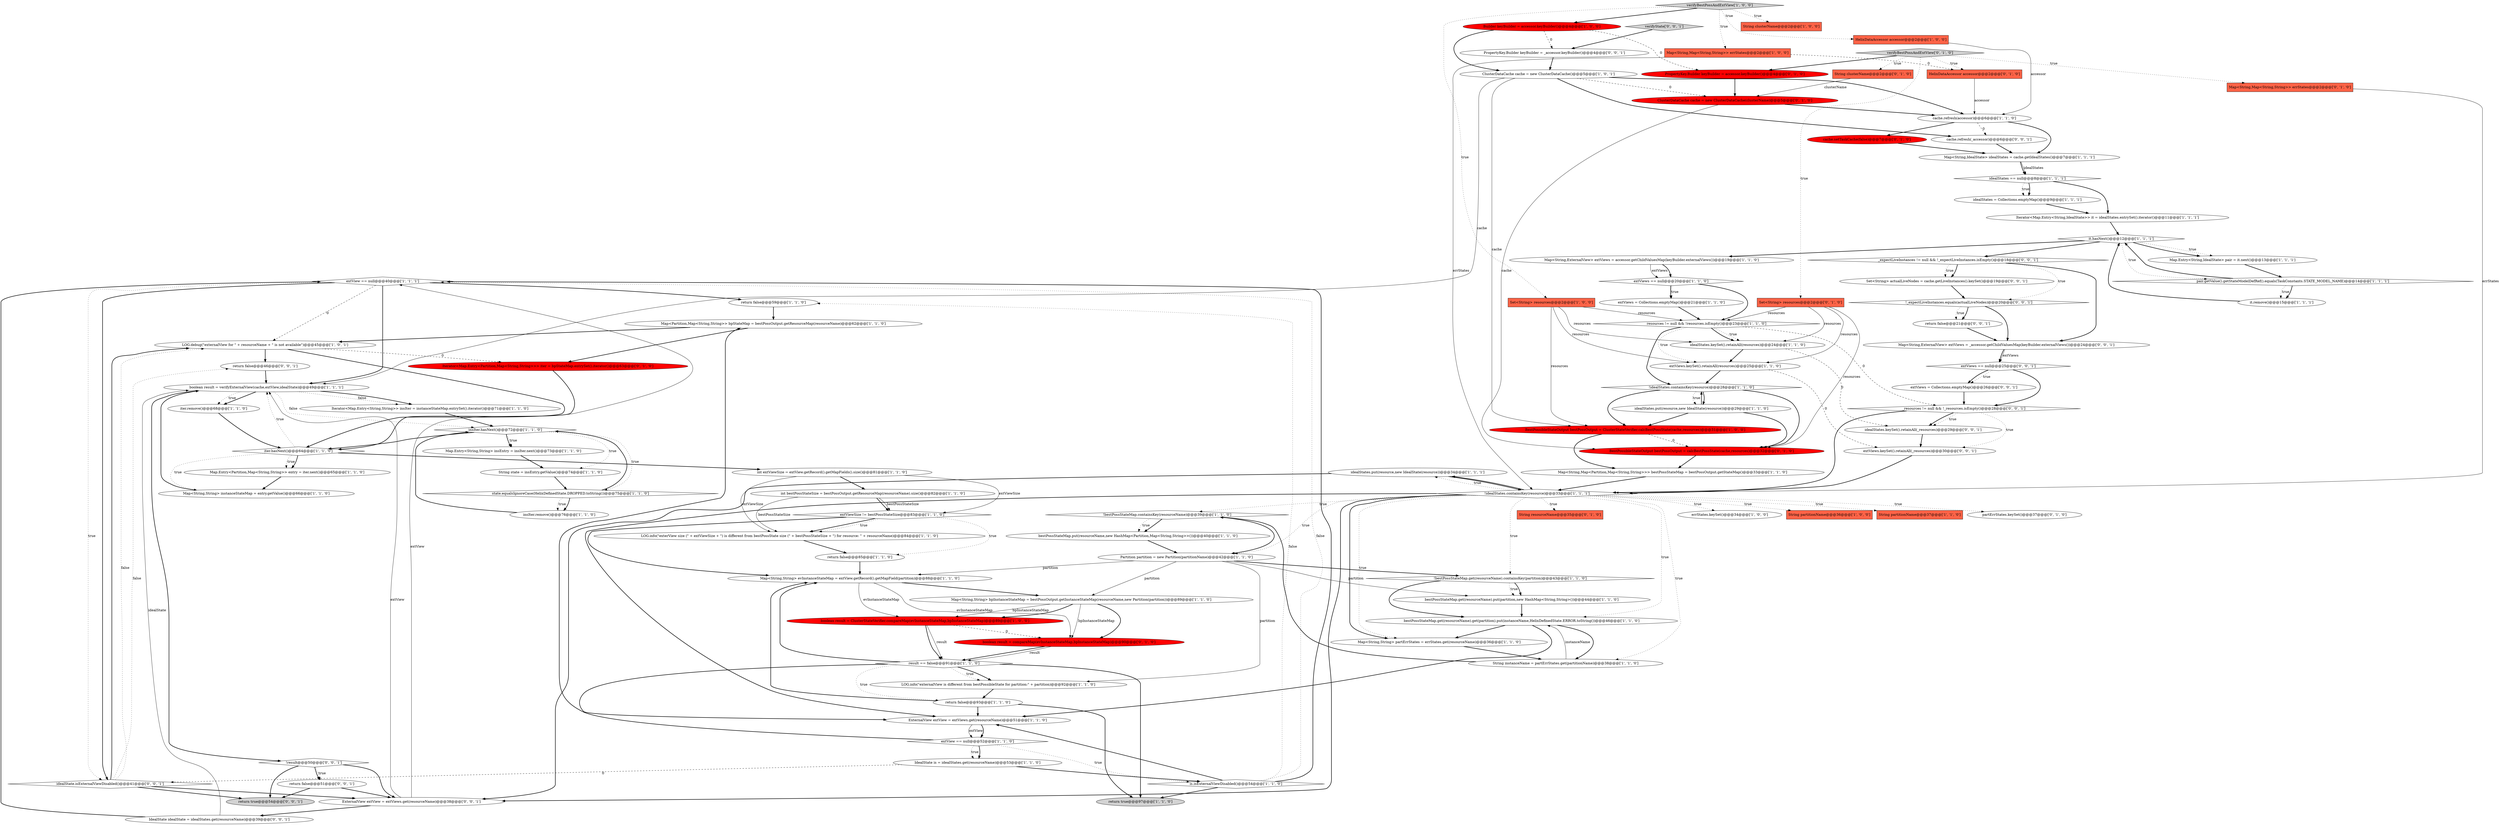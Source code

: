 digraph {
38 [style = filled, label = "extView == null@@@40@@@['1', '1', '1']", fillcolor = white, shape = diamond image = "AAA0AAABBB1BBB"];
28 [style = filled, label = "!bestPossStateMap.containsKey(resourceName)@@@39@@@['1', '1', '0']", fillcolor = white, shape = diamond image = "AAA0AAABBB1BBB"];
33 [style = filled, label = "!idealStates.containsKey(resource)@@@28@@@['1', '1', '0']", fillcolor = white, shape = diamond image = "AAA0AAABBB1BBB"];
92 [style = filled, label = "return false@@@51@@@['0', '0', '1']", fillcolor = white, shape = ellipse image = "AAA0AAABBB3BBB"];
30 [style = filled, label = "idealStates.put(resource,new IdealState(resource))@@@34@@@['1', '1', '1']", fillcolor = white, shape = ellipse image = "AAA0AAABBB1BBB"];
3 [style = filled, label = "Partition partition = new Partition(partitionName)@@@42@@@['1', '1', '0']", fillcolor = white, shape = ellipse image = "AAA0AAABBB1BBB"];
2 [style = filled, label = "pair.getValue().getStateModelDefRef().equals(TaskConstants.STATE_MODEL_NAME)@@@14@@@['1', '1', '1']", fillcolor = white, shape = diamond image = "AAA0AAABBB1BBB"];
1 [style = filled, label = "Set<String> resources@@@2@@@['1', '0', '0']", fillcolor = tomato, shape = box image = "AAA0AAABBB1BBB"];
65 [style = filled, label = "LOG.info(\"externalView is different from bestPossibleState for partition:\" + partition)@@@92@@@['1', '1', '0']", fillcolor = white, shape = ellipse image = "AAA0AAABBB1BBB"];
70 [style = filled, label = "PropertyKey.Builder keyBuilder = accessor.keyBuilder()@@@4@@@['0', '1', '0']", fillcolor = red, shape = ellipse image = "AAA1AAABBB2BBB"];
99 [style = filled, label = "_resources != null && !_resources.isEmpty()@@@28@@@['0', '0', '1']", fillcolor = white, shape = diamond image = "AAA0AAABBB3BBB"];
84 [style = filled, label = "return false@@@21@@@['0', '0', '1']", fillcolor = white, shape = ellipse image = "AAA0AAABBB3BBB"];
67 [style = filled, label = "bestPossStateMap.get(resourceName).get(partition).put(instanceName,HelixDefinedState.ERROR.toString())@@@46@@@['1', '1', '0']", fillcolor = white, shape = ellipse image = "AAA0AAABBB1BBB"];
7 [style = filled, label = "return false@@@93@@@['1', '1', '0']", fillcolor = white, shape = ellipse image = "AAA0AAABBB1BBB"];
69 [style = filled, label = "Iterator<Map.Entry<String,String>> insIter = instanceStateMap.entrySet().iterator()@@@71@@@['1', '1', '0']", fillcolor = white, shape = ellipse image = "AAA0AAABBB1BBB"];
8 [style = filled, label = "Iterator<Map.Entry<String,IdealState>> it = idealStates.entrySet().iterator()@@@11@@@['1', '1', '1']", fillcolor = white, shape = ellipse image = "AAA0AAABBB1BBB"];
49 [style = filled, label = "Map<String,String> bpInstanceStateMap = bestPossOutput.getInstanceStateMap(resourceName,new Partition(partition))@@@89@@@['1', '1', '0']", fillcolor = white, shape = ellipse image = "AAA0AAABBB1BBB"];
32 [style = filled, label = "bestPossStateMap.put(resourceName,new HashMap<Partition,Map<String,String>>())@@@40@@@['1', '1', '0']", fillcolor = white, shape = ellipse image = "AAA0AAABBB1BBB"];
102 [style = filled, label = "extViews.keySet().retainAll(_resources)@@@30@@@['0', '0', '1']", fillcolor = white, shape = ellipse image = "AAA0AAABBB3BBB"];
97 [style = filled, label = "extViews = Collections.emptyMap()@@@26@@@['0', '0', '1']", fillcolor = white, shape = ellipse image = "AAA0AAABBB3BBB"];
74 [style = filled, label = "ClusterDataCache cache = new ClusterDataCache(clusterName)@@@5@@@['0', '1', '0']", fillcolor = red, shape = ellipse image = "AAA1AAABBB2BBB"];
83 [style = filled, label = "!result@@@50@@@['0', '0', '1']", fillcolor = white, shape = diamond image = "AAA0AAABBB3BBB"];
47 [style = filled, label = "resources != null && !resources.isEmpty()@@@23@@@['1', '1', '0']", fillcolor = white, shape = diamond image = "AAA0AAABBB1BBB"];
82 [style = filled, label = "HelixDataAccessor accessor@@@2@@@['0', '1', '0']", fillcolor = tomato, shape = box image = "AAA1AAABBB2BBB"];
61 [style = filled, label = "cache.refresh(accessor)@@@6@@@['1', '1', '0']", fillcolor = white, shape = ellipse image = "AAA0AAABBB1BBB"];
68 [style = filled, label = "return false@@@59@@@['1', '1', '0']", fillcolor = white, shape = ellipse image = "AAA0AAABBB1BBB"];
11 [style = filled, label = "LOG.info(\"exterView size (\" + extViewSize + \") is different from bestPossState size (\" + bestPossStateSize + \") for resource: \" + resourceName)@@@84@@@['1', '1', '0']", fillcolor = white, shape = ellipse image = "AAA0AAABBB1BBB"];
66 [style = filled, label = "Builder keyBuilder = accessor.keyBuilder()@@@4@@@['1', '0', '0']", fillcolor = red, shape = ellipse image = "AAA1AAABBB1BBB"];
19 [style = filled, label = "bestPossStateMap.get(resourceName).put(partition,new HashMap<String,String>())@@@44@@@['1', '1', '0']", fillcolor = white, shape = ellipse image = "AAA0AAABBB1BBB"];
100 [style = filled, label = "idealStates.keySet().retainAll(_resources)@@@29@@@['0', '0', '1']", fillcolor = white, shape = ellipse image = "AAA0AAABBB3BBB"];
15 [style = filled, label = "it.remove()@@@15@@@['1', '1', '1']", fillcolor = white, shape = ellipse image = "AAA0AAABBB1BBB"];
36 [style = filled, label = "Map<String,ExternalView> extViews = accessor.getChildValuesMap(keyBuilder.externalViews())@@@19@@@['1', '1', '0']", fillcolor = white, shape = ellipse image = "AAA0AAABBB1BBB"];
88 [style = filled, label = "return false@@@46@@@['0', '0', '1']", fillcolor = white, shape = ellipse image = "AAA0AAABBB3BBB"];
73 [style = filled, label = "BestPossibleStateOutput bestPossOutput = calcBestPossState(cache,resources)@@@32@@@['0', '1', '0']", fillcolor = red, shape = ellipse image = "AAA1AAABBB2BBB"];
18 [style = filled, label = "extViews.keySet().retainAll(resources)@@@25@@@['1', '1', '0']", fillcolor = white, shape = ellipse image = "AAA0AAABBB1BBB"];
14 [style = filled, label = "errStates.keySet()@@@34@@@['1', '0', '0']", fillcolor = white, shape = ellipse image = "AAA0AAABBB1BBB"];
51 [style = filled, label = "Map<String,Map<String,String>> errStates@@@2@@@['1', '0', '0']", fillcolor = tomato, shape = box image = "AAA1AAABBB1BBB"];
46 [style = filled, label = "Map<Partition,Map<String,String>> bpStateMap = bestPossOutput.getResourceMap(resourceName)@@@62@@@['1', '1', '0']", fillcolor = white, shape = ellipse image = "AAA0AAABBB1BBB"];
98 [style = filled, label = "!_expectLiveInstances.equals(actualLiveNodes)@@@20@@@['0', '0', '1']", fillcolor = white, shape = diamond image = "AAA0AAABBB3BBB"];
89 [style = filled, label = "verifyState['0', '0', '1']", fillcolor = lightgray, shape = diamond image = "AAA0AAABBB3BBB"];
91 [style = filled, label = "extViews == null@@@25@@@['0', '0', '1']", fillcolor = white, shape = diamond image = "AAA0AAABBB3BBB"];
57 [style = filled, label = "IdealState is = idealStates.get(resourceName)@@@53@@@['1', '1', '0']", fillcolor = white, shape = ellipse image = "AAA0AAABBB1BBB"];
43 [style = filled, label = "String state = insEntry.getValue()@@@74@@@['1', '1', '0']", fillcolor = white, shape = ellipse image = "AAA0AAABBB1BBB"];
55 [style = filled, label = "ExternalView extView = extViews.get(resourceName)@@@51@@@['1', '1', '0']", fillcolor = white, shape = ellipse image = "AAA0AAABBB1BBB"];
20 [style = filled, label = "extView == null@@@52@@@['1', '1', '0']", fillcolor = white, shape = diamond image = "AAA0AAABBB1BBB"];
0 [style = filled, label = "idealStates == null@@@8@@@['1', '1', '1']", fillcolor = white, shape = diamond image = "AAA0AAABBB1BBB"];
62 [style = filled, label = "insIter.remove()@@@76@@@['1', '1', '0']", fillcolor = white, shape = ellipse image = "AAA0AAABBB1BBB"];
54 [style = filled, label = "iter.hasNext()@@@64@@@['1', '1', '0']", fillcolor = white, shape = diamond image = "AAA0AAABBB1BBB"];
71 [style = filled, label = "boolean result = compareMap(evInstanceStateMap,bpInstanceStateMap)@@@90@@@['0', '1', '0']", fillcolor = red, shape = ellipse image = "AAA1AAABBB2BBB"];
22 [style = filled, label = "extViews == null@@@20@@@['1', '1', '0']", fillcolor = white, shape = diamond image = "AAA0AAABBB1BBB"];
24 [style = filled, label = "Map<String,String> evInstanceStateMap = extView.getRecord().getMapField(partition)@@@88@@@['1', '1', '0']", fillcolor = white, shape = ellipse image = "AAA0AAABBB1BBB"];
53 [style = filled, label = "extViewSize != bestPossStateSize@@@83@@@['1', '1', '0']", fillcolor = white, shape = diamond image = "AAA0AAABBB1BBB"];
4 [style = filled, label = "Map<String,Map<Partition,Map<String,String>>> bestPossStateMap = bestPossOutput.getStateMap()@@@33@@@['1', '1', '0']", fillcolor = white, shape = ellipse image = "AAA0AAABBB1BBB"];
25 [style = filled, label = "return true@@@97@@@['1', '1', '0']", fillcolor = lightgray, shape = ellipse image = "AAA0AAABBB1BBB"];
13 [style = filled, label = "BestPossibleStateOutput bestPossOutput = ClusterStateVerifier.calcBestPossState(cache,resources)@@@31@@@['1', '0', '0']", fillcolor = red, shape = ellipse image = "AAA1AAABBB1BBB"];
17 [style = filled, label = "idealStates.keySet().retainAll(resources)@@@24@@@['1', '1', '0']", fillcolor = white, shape = ellipse image = "AAA0AAABBB1BBB"];
56 [style = filled, label = "it.hasNext()@@@12@@@['1', '1', '1']", fillcolor = white, shape = diamond image = "AAA0AAABBB1BBB"];
75 [style = filled, label = "cache.setTaskCache(false)@@@7@@@['0', '1', '0']", fillcolor = red, shape = ellipse image = "AAA1AAABBB2BBB"];
16 [style = filled, label = "extViews = Collections.emptyMap()@@@21@@@['1', '1', '0']", fillcolor = white, shape = ellipse image = "AAA0AAABBB1BBB"];
63 [style = filled, label = "Map.Entry<String,IdealState> pair = it.next()@@@13@@@['1', '1', '1']", fillcolor = white, shape = ellipse image = "AAA0AAABBB1BBB"];
39 [style = filled, label = "Map.Entry<String,String> insEntry = insIter.next()@@@73@@@['1', '1', '0']", fillcolor = white, shape = ellipse image = "AAA0AAABBB1BBB"];
93 [style = filled, label = "Set<String> actualLiveNodes = cache.getLiveInstances().keySet()@@@19@@@['0', '0', '1']", fillcolor = white, shape = ellipse image = "AAA0AAABBB3BBB"];
23 [style = filled, label = "String partitionName@@@36@@@['1', '0', '0']", fillcolor = tomato, shape = box image = "AAA0AAABBB1BBB"];
64 [style = filled, label = "idealStates = Collections.emptyMap()@@@9@@@['1', '1', '1']", fillcolor = white, shape = ellipse image = "AAA0AAABBB1BBB"];
12 [style = filled, label = "!bestPossStateMap.get(resourceName).containsKey(partition)@@@43@@@['1', '1', '0']", fillcolor = white, shape = diamond image = "AAA0AAABBB1BBB"];
6 [style = filled, label = "LOG.debug(\"externalView for \" + resourceName + \" is not available\")@@@45@@@['1', '0', '1']", fillcolor = white, shape = ellipse image = "AAA0AAABBB1BBB"];
81 [style = filled, label = "verifyBestPossAndExtView['0', '1', '0']", fillcolor = lightgray, shape = diamond image = "AAA0AAABBB2BBB"];
9 [style = filled, label = "HelixDataAccessor accessor@@@2@@@['1', '0', '0']", fillcolor = tomato, shape = box image = "AAA0AAABBB1BBB"];
27 [style = filled, label = "verifyBestPossAndExtView['1', '0', '0']", fillcolor = lightgray, shape = diamond image = "AAA0AAABBB1BBB"];
40 [style = filled, label = "int bestPossStateSize = bestPossOutput.getResourceMap(resourceName).size()@@@82@@@['1', '1', '0']", fillcolor = white, shape = ellipse image = "AAA0AAABBB1BBB"];
31 [style = filled, label = "String partitionName@@@37@@@['1', '1', '0']", fillcolor = tomato, shape = box image = "AAA0AAABBB1BBB"];
58 [style = filled, label = "return false@@@85@@@['1', '1', '0']", fillcolor = white, shape = ellipse image = "AAA0AAABBB1BBB"];
21 [style = filled, label = "!idealStates.containsKey(resource)@@@33@@@['1', '1', '1']", fillcolor = white, shape = diamond image = "AAA0AAABBB1BBB"];
52 [style = filled, label = "boolean result = ClusterStateVerifier.compareMap(evInstanceStateMap,bpInstanceStateMap)@@@89@@@['1', '0', '0']", fillcolor = red, shape = ellipse image = "AAA1AAABBB1BBB"];
101 [style = filled, label = "Map<String,ExternalView> extViews = _accessor.getChildValuesMap(keyBuilder.externalViews())@@@24@@@['0', '0', '1']", fillcolor = white, shape = ellipse image = "AAA0AAABBB3BBB"];
50 [style = filled, label = "iter.remove()@@@68@@@['1', '1', '0']", fillcolor = white, shape = ellipse image = "AAA0AAABBB1BBB"];
45 [style = filled, label = "idealStates.put(resource,new IdealState(resource))@@@29@@@['1', '1', '0']", fillcolor = white, shape = ellipse image = "AAA0AAABBB1BBB"];
77 [style = filled, label = "partErrStates.keySet()@@@37@@@['0', '1', '0']", fillcolor = white, shape = ellipse image = "AAA0AAABBB2BBB"];
79 [style = filled, label = "Iterator<Map.Entry<Partition,Map<String,String>>> iter = bpStateMap.entrySet().iterator()@@@63@@@['0', '1', '0']", fillcolor = red, shape = ellipse image = "AAA1AAABBB2BBB"];
26 [style = filled, label = "String instanceName = partErrStates.get(partitionName)@@@38@@@['1', '1', '0']", fillcolor = white, shape = ellipse image = "AAA0AAABBB1BBB"];
59 [style = filled, label = "Map.Entry<Partition,Map<String,String>> entry = iter.next()@@@65@@@['1', '1', '0']", fillcolor = white, shape = ellipse image = "AAA0AAABBB1BBB"];
76 [style = filled, label = "String clusterName@@@2@@@['0', '1', '0']", fillcolor = tomato, shape = box image = "AAA0AAABBB2BBB"];
94 [style = filled, label = "return true@@@54@@@['0', '0', '1']", fillcolor = lightgray, shape = ellipse image = "AAA0AAABBB3BBB"];
60 [style = filled, label = "Map<String,String> partErrStates = errStates.get(resourceName)@@@36@@@['1', '1', '0']", fillcolor = white, shape = ellipse image = "AAA0AAABBB1BBB"];
42 [style = filled, label = "int extViewSize = extView.getRecord().getMapFields().size()@@@81@@@['1', '1', '0']", fillcolor = white, shape = ellipse image = "AAA0AAABBB1BBB"];
37 [style = filled, label = "state.equalsIgnoreCase(HelixDefinedState.DROPPED.toString())@@@75@@@['1', '1', '0']", fillcolor = white, shape = diamond image = "AAA0AAABBB1BBB"];
85 [style = filled, label = "IdealState idealState = idealStates.get(resourceName)@@@39@@@['0', '0', '1']", fillcolor = white, shape = ellipse image = "AAA0AAABBB3BBB"];
41 [style = filled, label = "insIter.hasNext()@@@72@@@['1', '1', '0']", fillcolor = white, shape = diamond image = "AAA0AAABBB1BBB"];
78 [style = filled, label = "Map<String,Map<String,String>> errStates@@@2@@@['0', '1', '0']", fillcolor = tomato, shape = box image = "AAA0AAABBB2BBB"];
48 [style = filled, label = "Map<String,String> instanceStateMap = entry.getValue()@@@66@@@['1', '1', '0']", fillcolor = white, shape = ellipse image = "AAA0AAABBB1BBB"];
95 [style = filled, label = "idealState.isExternalViewDisabled()@@@41@@@['0', '0', '1']", fillcolor = white, shape = diamond image = "AAA0AAABBB3BBB"];
87 [style = filled, label = "_expectLiveInstances != null && !_expectLiveInstances.isEmpty()@@@18@@@['0', '0', '1']", fillcolor = white, shape = diamond image = "AAA0AAABBB3BBB"];
34 [style = filled, label = "is.isExternalViewDisabled()@@@54@@@['1', '1', '0']", fillcolor = white, shape = diamond image = "AAA0AAABBB1BBB"];
86 [style = filled, label = "PropertyKey.Builder keyBuilder = _accessor.keyBuilder()@@@4@@@['0', '0', '1']", fillcolor = white, shape = ellipse image = "AAA0AAABBB3BBB"];
96 [style = filled, label = "ExternalView extView = extViews.get(resourceName)@@@38@@@['0', '0', '1']", fillcolor = white, shape = ellipse image = "AAA0AAABBB3BBB"];
5 [style = filled, label = "ClusterDataCache cache = new ClusterDataCache()@@@5@@@['1', '0', '1']", fillcolor = white, shape = ellipse image = "AAA0AAABBB1BBB"];
29 [style = filled, label = "result == false@@@91@@@['1', '1', '0']", fillcolor = white, shape = diamond image = "AAA0AAABBB1BBB"];
35 [style = filled, label = "boolean result = verifyExternalView(cache,extView,idealState)@@@49@@@['1', '1', '1']", fillcolor = white, shape = ellipse image = "AAA0AAABBB1BBB"];
44 [style = filled, label = "String clusterName@@@2@@@['1', '0', '0']", fillcolor = tomato, shape = box image = "AAA0AAABBB1BBB"];
72 [style = filled, label = "String resourceName@@@35@@@['0', '1', '0']", fillcolor = tomato, shape = box image = "AAA0AAABBB2BBB"];
80 [style = filled, label = "Set<String> resources@@@2@@@['0', '1', '0']", fillcolor = tomato, shape = box image = "AAA0AAABBB2BBB"];
90 [style = filled, label = "cache.refresh(_accessor)@@@6@@@['0', '0', '1']", fillcolor = white, shape = ellipse image = "AAA0AAABBB3BBB"];
10 [style = filled, label = "Map<String,IdealState> idealStates = cache.getIdealStates()@@@7@@@['1', '1', '1']", fillcolor = white, shape = ellipse image = "AAA0AAABBB1BBB"];
21->12 [style = dotted, label="true"];
98->84 [style = bold, label=""];
54->35 [style = dotted, label="true"];
27->1 [style = dotted, label="true"];
20->57 [style = bold, label=""];
83->92 [style = bold, label=""];
84->101 [style = bold, label=""];
81->76 [style = dotted, label="true"];
91->97 [style = dotted, label="true"];
27->44 [style = dotted, label="true"];
3->19 [style = solid, label="partition"];
47->17 [style = dotted, label="true"];
1->47 [style = solid, label="resources"];
21->72 [style = dotted, label="true"];
45->33 [style = bold, label=""];
64->8 [style = bold, label=""];
73->4 [style = bold, label=""];
2->15 [style = dotted, label="true"];
53->58 [style = dotted, label="true"];
81->78 [style = dotted, label="true"];
13->73 [style = dashed, label="0"];
0->64 [style = dotted, label="true"];
80->18 [style = solid, label="resources"];
67->60 [style = bold, label=""];
48->35 [style = bold, label=""];
21->77 [style = dotted, label="true"];
53->11 [style = bold, label=""];
21->30 [style = bold, label=""];
47->33 [style = bold, label=""];
86->5 [style = bold, label=""];
5->35 [style = solid, label="cache"];
61->10 [style = bold, label=""];
57->34 [style = bold, label=""];
24->71 [style = solid, label="evInstanceStateMap"];
80->17 [style = solid, label="resources"];
35->69 [style = dotted, label="false"];
1->13 [style = solid, label="resources"];
99->100 [style = dotted, label="true"];
3->65 [style = solid, label="partition"];
51->82 [style = dashed, label="0"];
61->75 [style = bold, label=""];
24->49 [style = bold, label=""];
55->20 [style = solid, label="extView"];
65->7 [style = bold, label=""];
85->35 [style = solid, label="idealState"];
82->61 [style = solid, label="accessor"];
21->26 [style = dotted, label="true"];
35->50 [style = bold, label=""];
20->57 [style = dotted, label="true"];
99->102 [style = dotted, label="true"];
3->49 [style = solid, label="partition"];
29->65 [style = dotted, label="true"];
27->9 [style = dotted, label="true"];
99->21 [style = bold, label=""];
37->62 [style = bold, label=""];
22->16 [style = dotted, label="true"];
22->47 [style = bold, label=""];
38->95 [style = bold, label=""];
2->15 [style = bold, label=""];
21->23 [style = dotted, label="true"];
0->8 [style = bold, label=""];
41->43 [style = dotted, label="true"];
52->71 [style = dashed, label="0"];
33->45 [style = bold, label=""];
74->73 [style = solid, label="cache"];
28->3 [style = bold, label=""];
26->28 [style = bold, label=""];
41->54 [style = bold, label=""];
70->74 [style = bold, label=""];
95->6 [style = dotted, label="false"];
50->54 [style = bold, label=""];
32->3 [style = bold, label=""];
75->10 [style = bold, label=""];
21->60 [style = dotted, label="true"];
71->29 [style = bold, label=""];
20->34 [style = dotted, label="true"];
5->90 [style = bold, label=""];
71->29 [style = solid, label="result"];
38->95 [style = dotted, label="true"];
52->29 [style = solid, label="result"];
21->67 [style = dotted, label="true"];
90->10 [style = bold, label=""];
6->54 [style = bold, label=""];
9->61 [style = solid, label="accessor"];
63->2 [style = bold, label=""];
46->6 [style = bold, label=""];
36->22 [style = solid, label="extViews"];
81->82 [style = dotted, label="true"];
4->21 [style = bold, label=""];
87->101 [style = bold, label=""];
10->0 [style = solid, label="idealStates"];
67->26 [style = bold, label=""];
7->55 [style = bold, label=""];
80->73 [style = solid, label="resources"];
33->13 [style = bold, label=""];
42->40 [style = bold, label=""];
21->28 [style = dotted, label="true"];
38->68 [style = bold, label=""];
97->99 [style = bold, label=""];
35->41 [style = dotted, label="false"];
54->59 [style = dotted, label="true"];
5->74 [style = dashed, label="0"];
7->24 [style = bold, label=""];
49->52 [style = solid, label="bpInstanceStateMap"];
93->98 [style = bold, label=""];
42->53 [style = solid, label="extViewSize"];
49->71 [style = bold, label=""];
21->31 [style = dotted, label="true"];
12->19 [style = dotted, label="true"];
21->30 [style = dotted, label="true"];
5->61 [style = bold, label=""];
10->0 [style = bold, label=""];
53->24 [style = bold, label=""];
45->73 [style = bold, label=""];
98->101 [style = bold, label=""];
40->11 [style = solid, label="bestPossStateSize"];
54->59 [style = bold, label=""];
79->54 [style = bold, label=""];
33->45 [style = dotted, label="true"];
21->60 [style = bold, label=""];
74->61 [style = bold, label=""];
34->38 [style = bold, label=""];
38->35 [style = bold, label=""];
24->52 [style = solid, label="evInstanceStateMap"];
76->74 [style = solid, label="clusterName"];
59->48 [style = bold, label=""];
11->58 [style = bold, label=""];
85->38 [style = bold, label=""];
96->38 [style = solid, label="extView"];
19->67 [style = bold, label=""];
51->21 [style = solid, label="errStates"];
35->83 [style = bold, label=""];
87->98 [style = dotted, label="true"];
81->80 [style = dotted, label="true"];
56->63 [style = dotted, label="true"];
37->62 [style = dotted, label="true"];
56->36 [style = bold, label=""];
40->53 [style = bold, label=""];
92->96 [style = bold, label=""];
57->95 [style = dashed, label="0"];
22->16 [style = bold, label=""];
101->91 [style = bold, label=""];
38->6 [style = dashed, label="0"];
37->41 [style = bold, label=""];
80->47 [style = solid, label="resources"];
89->86 [style = bold, label=""];
18->33 [style = bold, label=""];
58->24 [style = bold, label=""];
54->48 [style = dotted, label="true"];
29->7 [style = dotted, label="true"];
34->55 [style = bold, label=""];
3->12 [style = bold, label=""];
41->37 [style = dotted, label="true"];
18->102 [style = dashed, label="0"];
29->65 [style = bold, label=""];
28->32 [style = bold, label=""];
54->42 [style = bold, label=""];
102->21 [style = bold, label=""];
98->84 [style = dotted, label="true"];
21->55 [style = bold, label=""];
69->41 [style = bold, label=""];
29->55 [style = bold, label=""];
99->100 [style = bold, label=""];
91->97 [style = bold, label=""];
30->21 [style = bold, label=""];
34->68 [style = dotted, label="false"];
46->79 [style = bold, label=""];
62->41 [style = bold, label=""];
83->94 [style = bold, label=""];
28->32 [style = dotted, label="true"];
30->96 [style = bold, label=""];
56->2 [style = dotted, label="true"];
66->70 [style = dashed, label="0"];
66->5 [style = bold, label=""];
21->3 [style = dotted, label="true"];
78->21 [style = solid, label="errStates"];
47->18 [style = dotted, label="true"];
83->92 [style = dotted, label="true"];
6->79 [style = dashed, label="0"];
100->102 [style = bold, label=""];
56->63 [style = bold, label=""];
15->56 [style = bold, label=""];
27->51 [style = dotted, label="true"];
87->93 [style = bold, label=""];
5->13 [style = solid, label="cache"];
49->71 [style = solid, label="bpInstanceStateMap"];
8->56 [style = bold, label=""];
1->17 [style = solid, label="resources"];
34->25 [style = bold, label=""];
68->46 [style = bold, label=""];
55->20 [style = bold, label=""];
16->47 [style = bold, label=""];
60->26 [style = bold, label=""];
47->99 [style = dashed, label="0"];
20->46 [style = bold, label=""];
39->43 [style = bold, label=""];
66->86 [style = dashed, label="0"];
29->25 [style = bold, label=""];
88->35 [style = bold, label=""];
45->13 [style = bold, label=""];
43->37 [style = bold, label=""];
41->39 [style = dotted, label="true"];
91->99 [style = bold, label=""];
87->93 [style = dotted, label="true"];
26->67 [style = solid, label="instanceName"];
1->18 [style = solid, label="resources"];
6->88 [style = bold, label=""];
0->64 [style = bold, label=""];
42->11 [style = solid, label="extViewSize"];
96->35 [style = solid, label="extView"];
95->94 [style = bold, label=""];
95->6 [style = bold, label=""];
83->96 [style = bold, label=""];
67->55 [style = bold, label=""];
17->100 [style = dashed, label="0"];
53->11 [style = dotted, label="true"];
49->52 [style = bold, label=""];
96->85 [style = bold, label=""];
34->38 [style = dotted, label="false"];
33->73 [style = bold, label=""];
81->70 [style = bold, label=""];
61->90 [style = dashed, label="0"];
21->96 [style = bold, label=""];
95->96 [style = bold, label=""];
21->14 [style = dotted, label="true"];
35->69 [style = bold, label=""];
35->50 [style = dotted, label="true"];
52->29 [style = bold, label=""];
7->25 [style = bold, label=""];
3->24 [style = solid, label="partition"];
101->91 [style = solid, label="extViews"];
27->66 [style = bold, label=""];
92->94 [style = bold, label=""];
47->17 [style = bold, label=""];
41->39 [style = bold, label=""];
2->56 [style = bold, label=""];
12->19 [style = bold, label=""];
40->53 [style = solid, label="bestPossStateSize"];
29->24 [style = bold, label=""];
17->18 [style = bold, label=""];
95->88 [style = dotted, label="false"];
12->67 [style = bold, label=""];
56->87 [style = bold, label=""];
13->4 [style = bold, label=""];
36->22 [style = bold, label=""];
}
